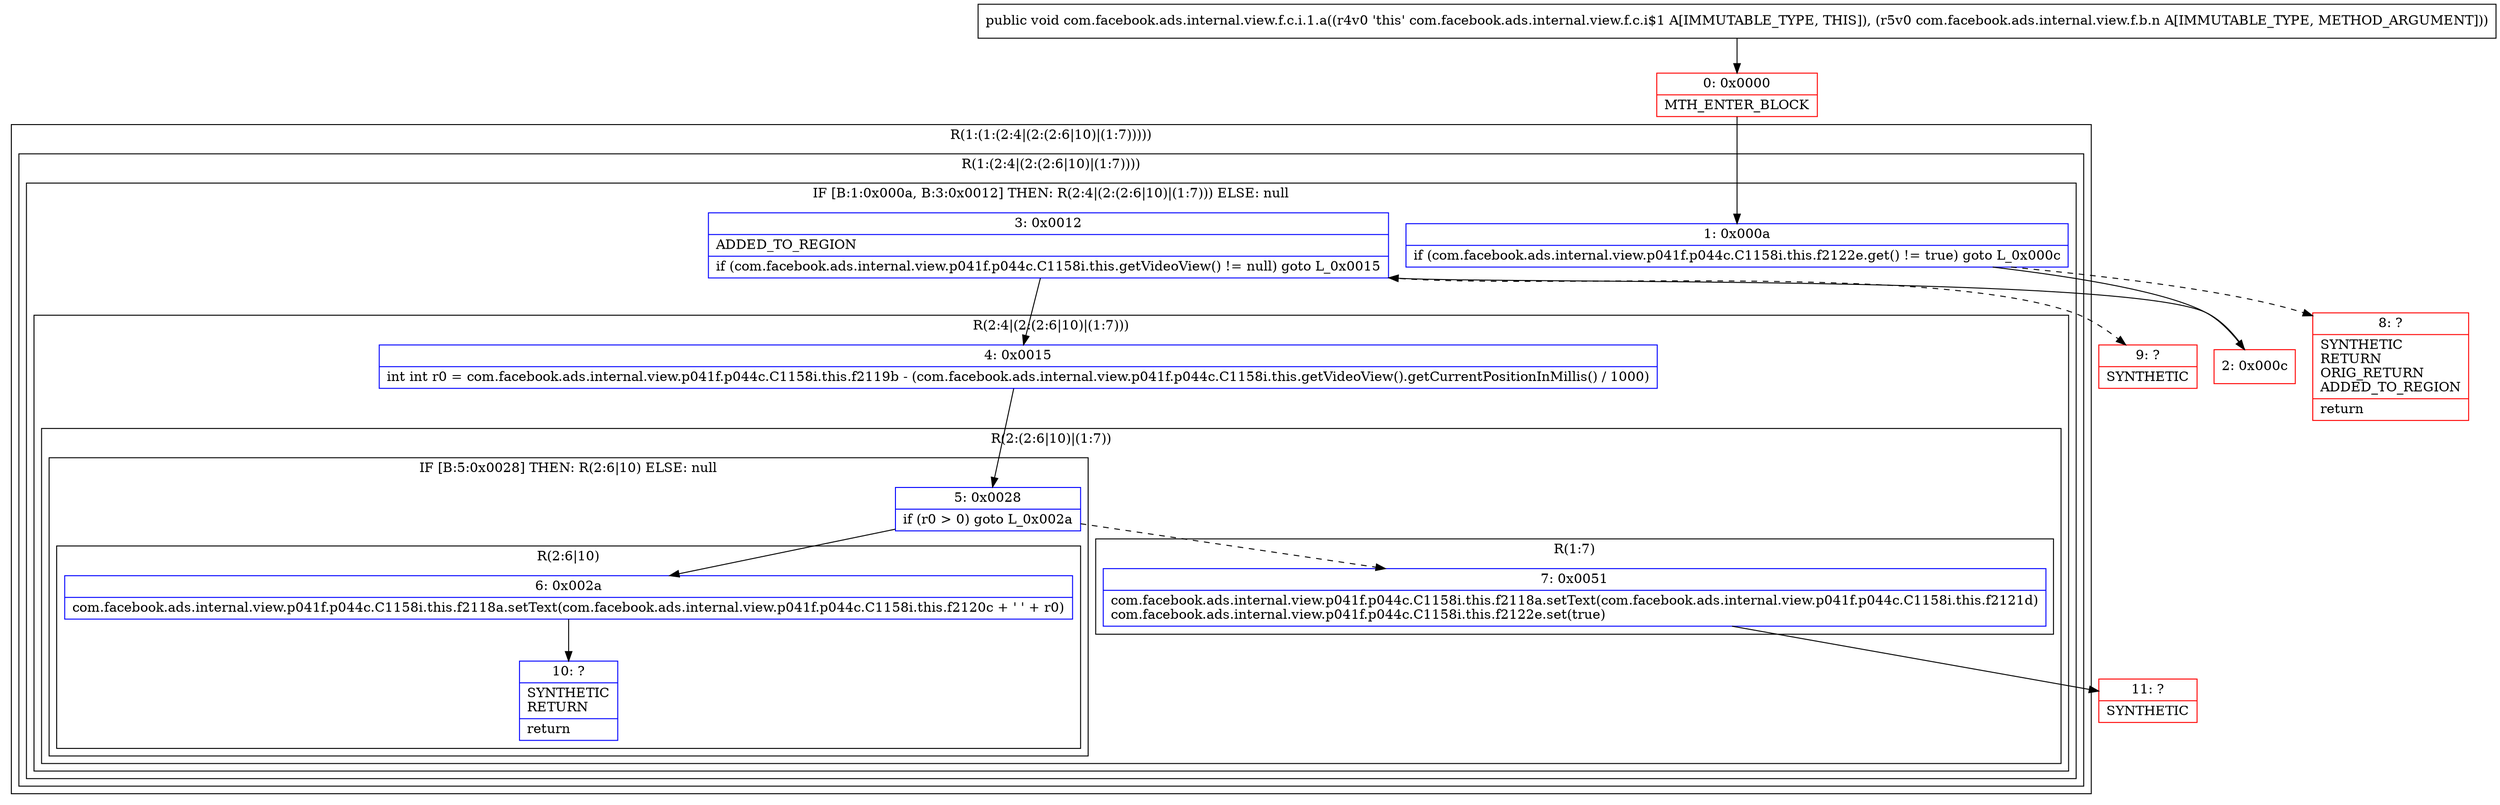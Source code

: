 digraph "CFG forcom.facebook.ads.internal.view.f.c.i.1.a(Lcom\/facebook\/ads\/internal\/view\/f\/b\/n;)V" {
subgraph cluster_Region_938455045 {
label = "R(1:(1:(2:4|(2:(2:6|10)|(1:7)))))";
node [shape=record,color=blue];
subgraph cluster_Region_1677187815 {
label = "R(1:(2:4|(2:(2:6|10)|(1:7))))";
node [shape=record,color=blue];
subgraph cluster_IfRegion_1326896943 {
label = "IF [B:1:0x000a, B:3:0x0012] THEN: R(2:4|(2:(2:6|10)|(1:7))) ELSE: null";
node [shape=record,color=blue];
Node_1 [shape=record,label="{1\:\ 0x000a|if (com.facebook.ads.internal.view.p041f.p044c.C1158i.this.f2122e.get() != true) goto L_0x000c\l}"];
Node_3 [shape=record,label="{3\:\ 0x0012|ADDED_TO_REGION\l|if (com.facebook.ads.internal.view.p041f.p044c.C1158i.this.getVideoView() != null) goto L_0x0015\l}"];
subgraph cluster_Region_1377235165 {
label = "R(2:4|(2:(2:6|10)|(1:7)))";
node [shape=record,color=blue];
Node_4 [shape=record,label="{4\:\ 0x0015|int int r0 = com.facebook.ads.internal.view.p041f.p044c.C1158i.this.f2119b \- (com.facebook.ads.internal.view.p041f.p044c.C1158i.this.getVideoView().getCurrentPositionInMillis() \/ 1000)\l}"];
subgraph cluster_Region_1164514002 {
label = "R(2:(2:6|10)|(1:7))";
node [shape=record,color=blue];
subgraph cluster_IfRegion_713235384 {
label = "IF [B:5:0x0028] THEN: R(2:6|10) ELSE: null";
node [shape=record,color=blue];
Node_5 [shape=record,label="{5\:\ 0x0028|if (r0 \> 0) goto L_0x002a\l}"];
subgraph cluster_Region_1981255739 {
label = "R(2:6|10)";
node [shape=record,color=blue];
Node_6 [shape=record,label="{6\:\ 0x002a|com.facebook.ads.internal.view.p041f.p044c.C1158i.this.f2118a.setText(com.facebook.ads.internal.view.p041f.p044c.C1158i.this.f2120c + ' ' + r0)\l}"];
Node_10 [shape=record,label="{10\:\ ?|SYNTHETIC\lRETURN\l|return\l}"];
}
}
subgraph cluster_Region_256703970 {
label = "R(1:7)";
node [shape=record,color=blue];
Node_7 [shape=record,label="{7\:\ 0x0051|com.facebook.ads.internal.view.p041f.p044c.C1158i.this.f2118a.setText(com.facebook.ads.internal.view.p041f.p044c.C1158i.this.f2121d)\lcom.facebook.ads.internal.view.p041f.p044c.C1158i.this.f2122e.set(true)\l}"];
}
}
}
}
}
}
Node_0 [shape=record,color=red,label="{0\:\ 0x0000|MTH_ENTER_BLOCK\l}"];
Node_2 [shape=record,color=red,label="{2\:\ 0x000c}"];
Node_8 [shape=record,color=red,label="{8\:\ ?|SYNTHETIC\lRETURN\lORIG_RETURN\lADDED_TO_REGION\l|return\l}"];
Node_9 [shape=record,color=red,label="{9\:\ ?|SYNTHETIC\l}"];
Node_11 [shape=record,color=red,label="{11\:\ ?|SYNTHETIC\l}"];
MethodNode[shape=record,label="{public void com.facebook.ads.internal.view.f.c.i.1.a((r4v0 'this' com.facebook.ads.internal.view.f.c.i$1 A[IMMUTABLE_TYPE, THIS]), (r5v0 com.facebook.ads.internal.view.f.b.n A[IMMUTABLE_TYPE, METHOD_ARGUMENT])) }"];
MethodNode -> Node_0;
Node_1 -> Node_2;
Node_1 -> Node_8[style=dashed];
Node_3 -> Node_4;
Node_3 -> Node_9[style=dashed];
Node_4 -> Node_5;
Node_5 -> Node_6;
Node_5 -> Node_7[style=dashed];
Node_6 -> Node_10;
Node_7 -> Node_11;
Node_0 -> Node_1;
Node_2 -> Node_3;
}

